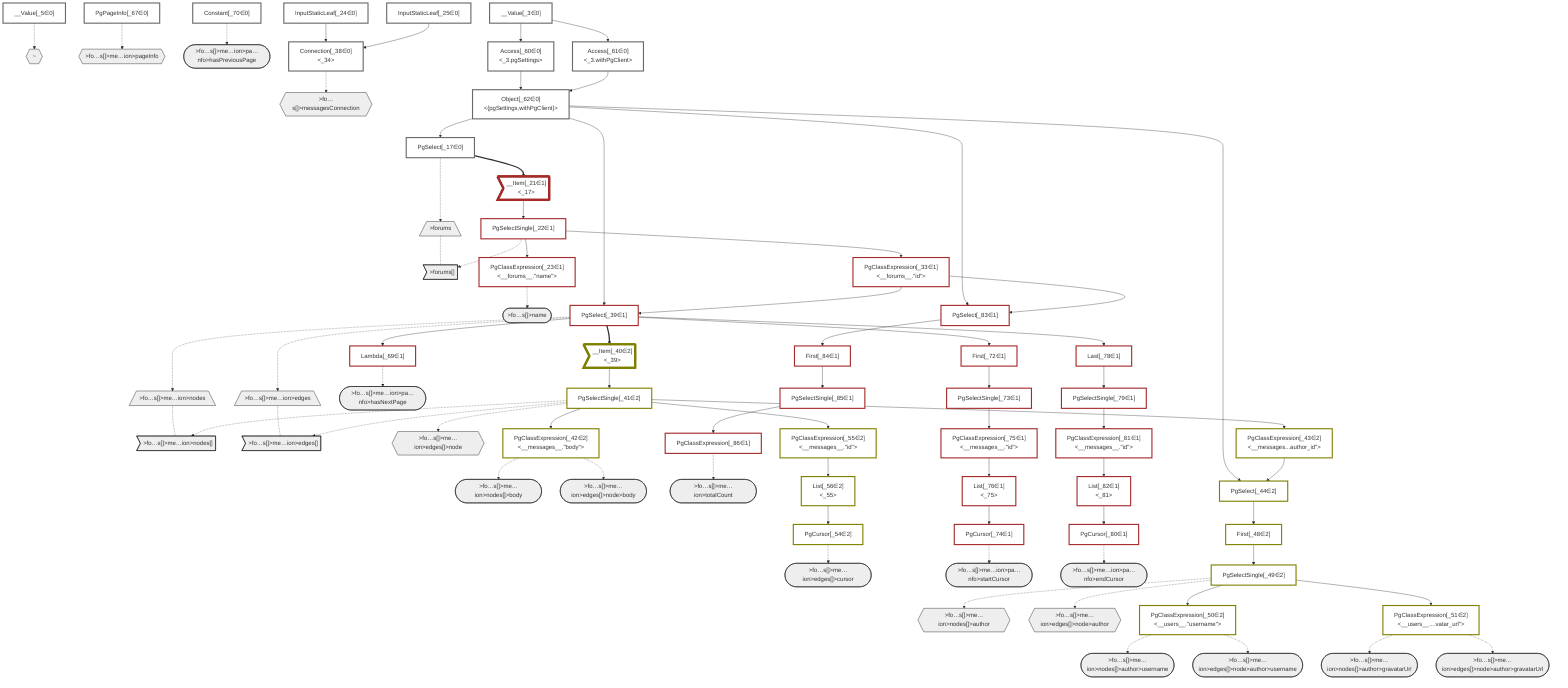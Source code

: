 graph TD
    classDef path fill:#eee,stroke:#000
    classDef plan fill:#fff,stroke-width:3px
    classDef itemplan fill:#fff,stroke-width:6px
    classDef sideeffectplan fill:#f00,stroke-width:6px

    %% subgraph fields
    P1{{"~"}}:::path
    P2[/">forums"\]:::path
    P3>">forums[]"]:::path
    P2 -.- P3
    P4([">fo…s[]>name"]):::path
    %% P3 -.-> P4
    P5{{">fo…s[]>messagesConnection"}}:::path
    P6[/">fo…s[]>me…ion>nodes"\]:::path
    P7>">fo…s[]>me…ion>nodes[]"]:::path
    P6 -.- P7
    P8([">fo…s[]>me…ion>nodes[]>body"]):::path
    %% P7 -.-> P8
    P9{{">fo…s[]>me…ion>nodes[]>author"}}:::path
    P10([">fo…s[]>me…ion>nodes[]>author>username"]):::path
    %% P9 -.-> P10
    P11([">fo…s[]>me…ion>nodes[]>author>gravatarUrl"]):::path
    %% P9 -.-> P11
    %% P7 -.-> P9
    %% P5 -.-> P6
    P12[/">fo…s[]>me…ion>edges"\]:::path
    P13>">fo…s[]>me…ion>edges[]"]:::path
    P12 -.- P13
    P14([">fo…s[]>me…ion>edges[]>cursor"]):::path
    %% P13 -.-> P14
    P15{{">fo…s[]>me…ion>edges[]>node"}}:::path
    P16([">fo…s[]>me…ion>edges[]>node>body"]):::path
    %% P15 -.-> P16
    P17{{">fo…s[]>me…ion>edges[]>node>author"}}:::path
    P18([">fo…s[]>me…ion>edges[]>node>author>username"]):::path
    %% P17 -.-> P18
    P19([">fo…s[]>me…ion>edges[]>node>author>gravatarUrl"]):::path
    %% P17 -.-> P19
    %% P15 -.-> P17
    %% P13 -.-> P15
    %% P5 -.-> P12
    P20{{">fo…s[]>me…ion>pageInfo"}}:::path
    P21([">fo…s[]>me…ion>pa…nfo>hasNextPage"]):::path
    %% P20 -.-> P21
    P22([">fo…s[]>me…ion>pa…nfo>hasPreviousPage"]):::path
    %% P20 -.-> P22
    P23([">fo…s[]>me…ion>pa…nfo>startCursor"]):::path
    %% P20 -.-> P23
    P24([">fo…s[]>me…ion>pa…nfo>endCursor"]):::path
    %% P20 -.-> P24
    %% P5 -.-> P20
    P25([">fo…s[]>me…ion>totalCount"]):::path
    %% P5 -.-> P25
    %% P3 -.-> P5
    %% P1 -.-> P2
    %% end

    %% define plans
    __Value_3["__Value[_3∈0]<br /><context>"]:::plan
    __Value_5["__Value[_5∈0]<br /><rootValue>"]:::plan
    PgSelect_17["PgSelect[_17∈0]<br /><forums>"]:::plan
    __Item_21>"__Item[_21∈1]<br /><_17>"]:::itemplan
    PgSelectSingle_22["PgSelectSingle[_22∈1]<br /><forums>"]:::plan
    PgClassExpression_23["PgClassExpression[_23∈1]<br /><__forums__.#quot;name#quot;>"]:::plan
    InputStaticLeaf_24["InputStaticLeaf[_24∈0]"]:::plan
    InputStaticLeaf_25["InputStaticLeaf[_25∈0]"]:::plan
    PgClassExpression_33["PgClassExpression[_33∈1]<br /><__forums__.#quot;id#quot;>"]:::plan
    Connection_38["Connection[_38∈0]<br /><_34>"]:::plan
    PgSelect_39["PgSelect[_39∈1]<br /><messages>"]:::plan
    __Item_40>"__Item[_40∈2]<br /><_39>"]:::itemplan
    PgSelectSingle_41["PgSelectSingle[_41∈2]<br /><messages>"]:::plan
    PgClassExpression_42["PgClassExpression[_42∈2]<br /><__messages__.#quot;body#quot;>"]:::plan
    PgClassExpression_43["PgClassExpression[_43∈2]<br /><__messages...author_id#quot;>"]:::plan
    PgSelect_44["PgSelect[_44∈2]<br /><users>"]:::plan
    First_48["First[_48∈2]"]:::plan
    PgSelectSingle_49["PgSelectSingle[_49∈2]<br /><users>"]:::plan
    PgClassExpression_50["PgClassExpression[_50∈2]<br /><__users__.#quot;username#quot;>"]:::plan
    PgClassExpression_51["PgClassExpression[_51∈2]<br /><__users__....vatar_url#quot;>"]:::plan
    PgCursor_54["PgCursor[_54∈2]"]:::plan
    PgClassExpression_55["PgClassExpression[_55∈2]<br /><__messages__.#quot;id#quot;>"]:::plan
    List_56["List[_56∈2]<br /><_55>"]:::plan
    Access_60["Access[_60∈0]<br /><_3.pgSettings>"]:::plan
    Access_61["Access[_61∈0]<br /><_3.withPgClient>"]:::plan
    Object_62["Object[_62∈0]<br /><{pgSettings,withPgClient}>"]:::plan
    PgPageInfo_67["PgPageInfo[_67∈0]"]:::plan
    Lambda_69["Lambda[_69∈1]<br /><listHasMore>"]:::plan
    Constant_70["Constant[_70∈0]"]:::plan
    First_72["First[_72∈1]"]:::plan
    PgSelectSingle_73["PgSelectSingle[_73∈1]<br /><messages>"]:::plan
    PgCursor_74["PgCursor[_74∈1]"]:::plan
    PgClassExpression_75["PgClassExpression[_75∈1]<br /><__messages__.#quot;id#quot;>"]:::plan
    List_76["List[_76∈1]<br /><_75>"]:::plan
    Last_78["Last[_78∈1]"]:::plan
    PgSelectSingle_79["PgSelectSingle[_79∈1]<br /><messages>"]:::plan
    PgCursor_80["PgCursor[_80∈1]"]:::plan
    PgClassExpression_81["PgClassExpression[_81∈1]<br /><__messages__.#quot;id#quot;>"]:::plan
    List_82["List[_82∈1]<br /><_81>"]:::plan
    PgSelect_83["PgSelect[_83∈1]<br /><messages>"]:::plan
    First_84["First[_84∈1]"]:::plan
    PgSelectSingle_85["PgSelectSingle[_85∈1]<br /><messages>"]:::plan
    PgClassExpression_86["PgClassExpression[_86∈1]<br /><count(*)>"]:::plan

    %% plan dependencies
    Object_62 --> PgSelect_17
    PgSelect_17 ==> __Item_21
    __Item_21 --> PgSelectSingle_22
    PgSelectSingle_22 --> PgClassExpression_23
    PgSelectSingle_22 --> PgClassExpression_33
    InputStaticLeaf_24 --> Connection_38
    InputStaticLeaf_25 --> Connection_38
    Object_62 --> PgSelect_39
    PgClassExpression_33 --> PgSelect_39
    PgSelect_39 ==> __Item_40
    __Item_40 --> PgSelectSingle_41
    PgSelectSingle_41 --> PgClassExpression_42
    PgSelectSingle_41 --> PgClassExpression_43
    Object_62 --> PgSelect_44
    PgClassExpression_43 --> PgSelect_44
    PgSelect_44 --> First_48
    First_48 --> PgSelectSingle_49
    PgSelectSingle_49 --> PgClassExpression_50
    PgSelectSingle_49 --> PgClassExpression_51
    List_56 --> PgCursor_54
    PgSelectSingle_41 --> PgClassExpression_55
    PgClassExpression_55 --> List_56
    __Value_3 --> Access_60
    __Value_3 --> Access_61
    Access_60 --> Object_62
    Access_61 --> Object_62
    PgSelect_39 --> Lambda_69
    PgSelect_39 --> First_72
    First_72 --> PgSelectSingle_73
    List_76 --> PgCursor_74
    PgSelectSingle_73 --> PgClassExpression_75
    PgClassExpression_75 --> List_76
    PgSelect_39 --> Last_78
    Last_78 --> PgSelectSingle_79
    List_82 --> PgCursor_80
    PgSelectSingle_79 --> PgClassExpression_81
    PgClassExpression_81 --> List_82
    Object_62 --> PgSelect_83
    PgClassExpression_33 --> PgSelect_83
    PgSelect_83 --> First_84
    First_84 --> PgSelectSingle_85
    PgSelectSingle_85 --> PgClassExpression_86

    %% plan-to-path relationships
    __Value_5 -.-> P1
    PgSelect_17 -.-> P2
    PgSelectSingle_22 -.-> P3
    PgClassExpression_23 -.-> P4
    Connection_38 -.-> P5
    PgSelect_39 -.-> P6
    PgSelectSingle_41 -.-> P7
    PgClassExpression_42 -.-> P8
    PgSelectSingle_49 -.-> P9
    PgClassExpression_50 -.-> P10
    PgClassExpression_51 -.-> P11
    PgSelect_39 -.-> P12
    PgSelectSingle_41 -.-> P13
    PgCursor_54 -.-> P14
    PgSelectSingle_41 -.-> P15
    PgClassExpression_42 -.-> P16
    PgSelectSingle_49 -.-> P17
    PgClassExpression_50 -.-> P18
    PgClassExpression_51 -.-> P19
    PgPageInfo_67 -.-> P20
    Lambda_69 -.-> P21
    Constant_70 -.-> P22
    PgCursor_74 -.-> P23
    PgCursor_80 -.-> P24
    PgClassExpression_86 -.-> P25

    %% allocate buckets
    classDef bucket0 stroke:#696969
    class __Value_3,__Value_5,PgSelect_17,InputStaticLeaf_24,InputStaticLeaf_25,Connection_38,Access_60,Access_61,Object_62,PgPageInfo_67,Constant_70 bucket0
    classDef bucket1 stroke:#a52a2a
    class __Item_21,PgSelectSingle_22,PgClassExpression_23,PgClassExpression_33,PgSelect_39,Lambda_69,First_72,PgSelectSingle_73,PgCursor_74,PgClassExpression_75,List_76,Last_78,PgSelectSingle_79,PgCursor_80,PgClassExpression_81,List_82,PgSelect_83,First_84,PgSelectSingle_85,PgClassExpression_86 bucket1
    classDef bucket2 stroke:#808000
    class __Item_40,PgSelectSingle_41,PgClassExpression_42,PgClassExpression_43,PgSelect_44,First_48,PgSelectSingle_49,PgClassExpression_50,PgClassExpression_51,PgCursor_54,PgClassExpression_55,List_56 bucket2